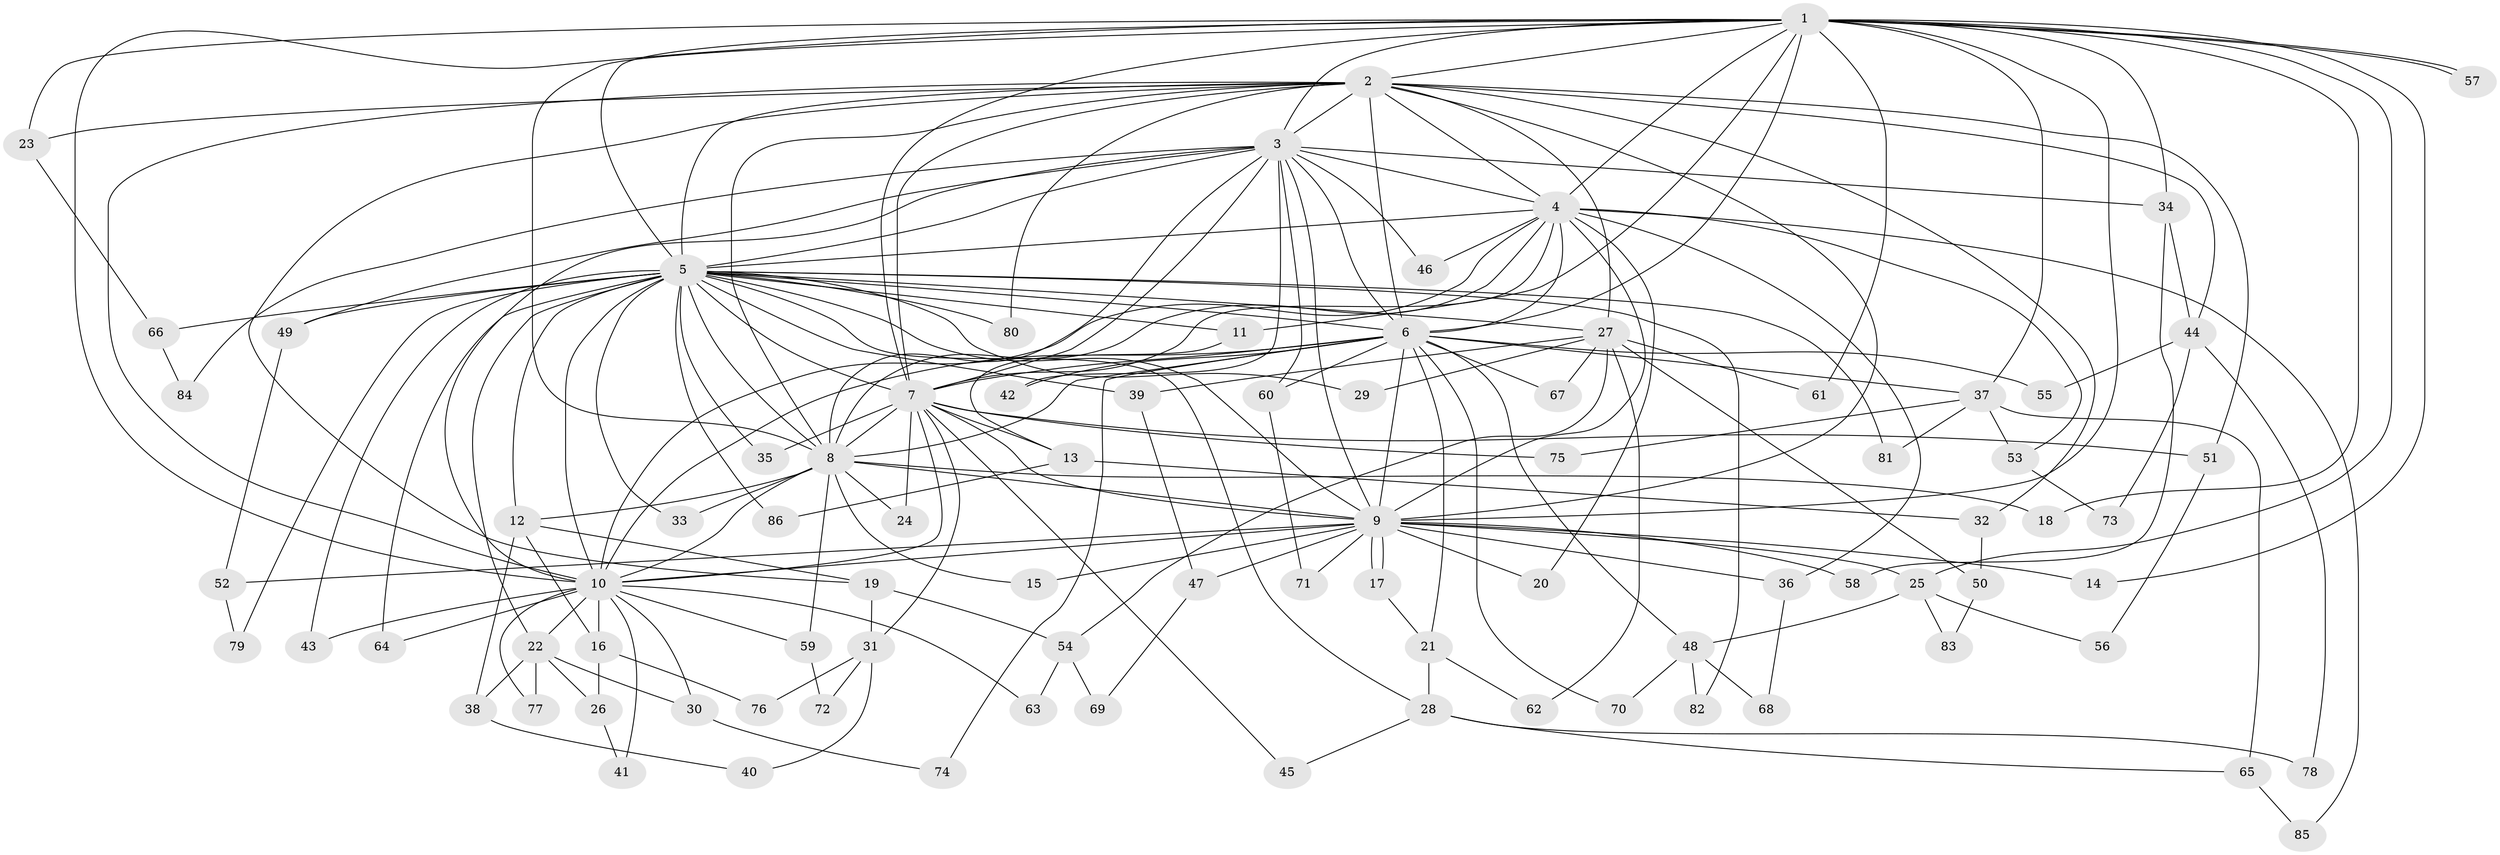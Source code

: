 // Generated by graph-tools (version 1.1) at 2025/25/03/09/25 03:25:42]
// undirected, 86 vertices, 197 edges
graph export_dot {
graph [start="1"]
  node [color=gray90,style=filled];
  1;
  2;
  3;
  4;
  5;
  6;
  7;
  8;
  9;
  10;
  11;
  12;
  13;
  14;
  15;
  16;
  17;
  18;
  19;
  20;
  21;
  22;
  23;
  24;
  25;
  26;
  27;
  28;
  29;
  30;
  31;
  32;
  33;
  34;
  35;
  36;
  37;
  38;
  39;
  40;
  41;
  42;
  43;
  44;
  45;
  46;
  47;
  48;
  49;
  50;
  51;
  52;
  53;
  54;
  55;
  56;
  57;
  58;
  59;
  60;
  61;
  62;
  63;
  64;
  65;
  66;
  67;
  68;
  69;
  70;
  71;
  72;
  73;
  74;
  75;
  76;
  77;
  78;
  79;
  80;
  81;
  82;
  83;
  84;
  85;
  86;
  1 -- 2;
  1 -- 3;
  1 -- 4;
  1 -- 5;
  1 -- 6;
  1 -- 7;
  1 -- 8;
  1 -- 9;
  1 -- 10;
  1 -- 11;
  1 -- 14;
  1 -- 18;
  1 -- 23;
  1 -- 25;
  1 -- 34;
  1 -- 37;
  1 -- 57;
  1 -- 57;
  1 -- 61;
  2 -- 3;
  2 -- 4;
  2 -- 5;
  2 -- 6;
  2 -- 7;
  2 -- 8;
  2 -- 9;
  2 -- 10;
  2 -- 19;
  2 -- 23;
  2 -- 27;
  2 -- 32;
  2 -- 44;
  2 -- 51;
  2 -- 80;
  3 -- 4;
  3 -- 5;
  3 -- 6;
  3 -- 7;
  3 -- 8;
  3 -- 9;
  3 -- 10;
  3 -- 34;
  3 -- 42;
  3 -- 46;
  3 -- 49;
  3 -- 60;
  3 -- 84;
  4 -- 5;
  4 -- 6;
  4 -- 7;
  4 -- 8;
  4 -- 9;
  4 -- 10;
  4 -- 20;
  4 -- 36;
  4 -- 46;
  4 -- 53;
  4 -- 85;
  5 -- 6;
  5 -- 7;
  5 -- 8;
  5 -- 9;
  5 -- 10;
  5 -- 11;
  5 -- 12;
  5 -- 22;
  5 -- 27;
  5 -- 28;
  5 -- 29;
  5 -- 33;
  5 -- 35;
  5 -- 39;
  5 -- 43;
  5 -- 49;
  5 -- 64;
  5 -- 66;
  5 -- 79;
  5 -- 80;
  5 -- 81;
  5 -- 82;
  5 -- 86;
  6 -- 7;
  6 -- 8;
  6 -- 9;
  6 -- 10;
  6 -- 21;
  6 -- 37;
  6 -- 42;
  6 -- 48;
  6 -- 55;
  6 -- 60;
  6 -- 67;
  6 -- 70;
  6 -- 74;
  7 -- 8;
  7 -- 9;
  7 -- 10;
  7 -- 13;
  7 -- 24;
  7 -- 31;
  7 -- 35;
  7 -- 45;
  7 -- 51;
  7 -- 75;
  8 -- 9;
  8 -- 10;
  8 -- 12;
  8 -- 15;
  8 -- 18;
  8 -- 24;
  8 -- 33;
  8 -- 59;
  9 -- 10;
  9 -- 14;
  9 -- 15;
  9 -- 17;
  9 -- 17;
  9 -- 20;
  9 -- 25;
  9 -- 36;
  9 -- 47;
  9 -- 52;
  9 -- 58;
  9 -- 71;
  10 -- 16;
  10 -- 22;
  10 -- 30;
  10 -- 41;
  10 -- 43;
  10 -- 59;
  10 -- 63;
  10 -- 64;
  10 -- 77;
  11 -- 13;
  12 -- 16;
  12 -- 19;
  12 -- 38;
  13 -- 32;
  13 -- 86;
  16 -- 26;
  16 -- 76;
  17 -- 21;
  19 -- 31;
  19 -- 54;
  21 -- 28;
  21 -- 62;
  22 -- 26;
  22 -- 30;
  22 -- 38;
  22 -- 77;
  23 -- 66;
  25 -- 48;
  25 -- 56;
  25 -- 83;
  26 -- 41;
  27 -- 29;
  27 -- 39;
  27 -- 50;
  27 -- 54;
  27 -- 61;
  27 -- 62;
  27 -- 67;
  28 -- 45;
  28 -- 65;
  28 -- 78;
  30 -- 74;
  31 -- 40;
  31 -- 72;
  31 -- 76;
  32 -- 50;
  34 -- 44;
  34 -- 58;
  36 -- 68;
  37 -- 53;
  37 -- 65;
  37 -- 75;
  37 -- 81;
  38 -- 40;
  39 -- 47;
  44 -- 55;
  44 -- 73;
  44 -- 78;
  47 -- 69;
  48 -- 68;
  48 -- 70;
  48 -- 82;
  49 -- 52;
  50 -- 83;
  51 -- 56;
  52 -- 79;
  53 -- 73;
  54 -- 63;
  54 -- 69;
  59 -- 72;
  60 -- 71;
  65 -- 85;
  66 -- 84;
}
